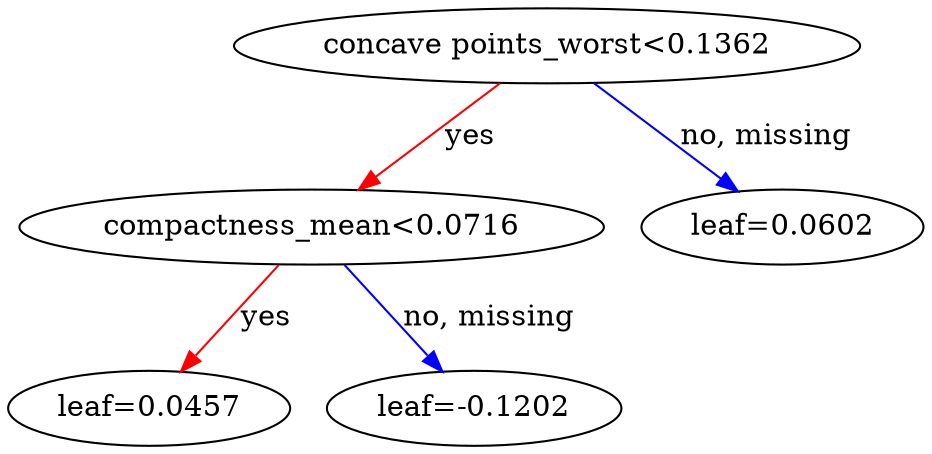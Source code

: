 digraph {
    graph [ rankdir=TB ]
    graph [ rankdir="UD" ]

    0 [ label="concave points_worst<0.1362" ]
    0 -> 1 [label="yes" color="#FF0000"]
    0 -> 2 [label="no, missing" color="#0000FF"]

    1 [ label="compactness_mean<0.0716" ]
    1 -> 3 [label="yes" color="#FF0000"]
    1 -> 4 [label="no, missing" color="#0000FF"]

    3 [ label="leaf=0.0457" ]

    4 [ label="leaf=-0.1202" ]

    2 [ label="leaf=0.0602" ]
}
